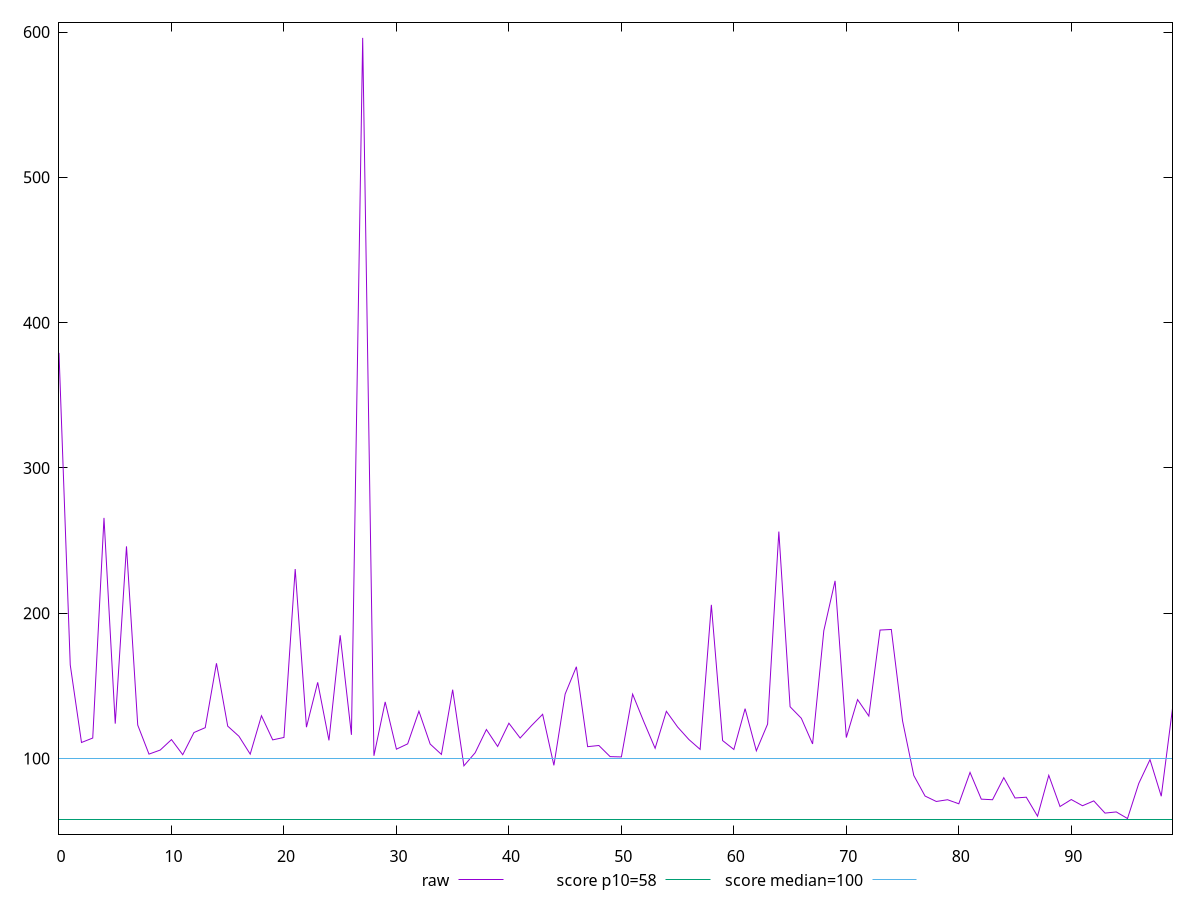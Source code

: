 reset

$raw <<EOF
0 379.20000000000005
1 164.39999999999978
2 110.99999999999977
3 114.06666666666666
4 265.6
5 123.99999999999977
6 246
7 123
8 103
9 105.80000000000001
10 113
11 102.60000000000025
12 117.86666666666667
13 121.20000000000002
14 165.53333333333336
15 122.26666666666667
16 115.26666666666668
17 103
18 129.39999999999978
19 112.80000000000001
20 114.46666666666667
21 230.4
22 121.53333333333335
23 152.40000000000003
24 112.46666666666667
25 184.79999999999964
26 116.26666666666668
27 595.9999999999993
28 101.86666666666667
29 138.93333333333334
30 106.4
31 110.06666666666666
32 132.53333333333336
33 109.93333333333334
34 102.80000000000001
35 147.3333333333331
36 94.93333333333334
37 103.93333333333334
38 119.93333333333334
39 108.26666666666667
40 124.26666666666668
41 114.06666666666666
42 122.53333333333335
43 130.4
44 95.26666666666668
45 144.33333333333334
46 163.1333333333331
47 108.13333333333334
48 108.93333333333334
49 101.26666666666642
50 101.06666666666668
51 144.26666666666665
52 125.2
53 107
54 132.46666666666667
55 121.66666666666666
56 113.06666666666666
57 106.26666666666667
58 205.73333333333335
59 112.33333333333334
60 106.2
61 134.26666666666665
62 105.26666666666668
63 123.66666666666667
64 256.20000000000005
65 135.6
66 127.66666666666667
67 110
68 188
69 222.26666666666642
70 114.4
71 140.53333333333333
72 129.19999999999965
73 188.39999999999964
74 188.8000000000005
75 125.86666666666667
76 88.26666666666667
77 74.13333333333382
78 70.4
79 71.60000000000001
80 68.79999999999927
81 90.4
82 72
83 71.60000000000001
84 86.79999999999855
85 72.8
86 73.33333333333334
87 60.26666666666668
88 88.4
89 66.93333333333334
90 71.7333333333343
91 67.46666666666667
92 70.79999999999927
93 62.400000000000006
94 63.19999999999953
95 58.66666666666763
96 82.80000000000074
97 99.19999999999928
98 74
99 134.4
EOF

set key outside below
set xrange [0:99]
set yrange [47.920000000001:606.746666666666]
set trange [47.920000000001:606.746666666666]
set terminal svg size 640, 500 enhanced background rgb 'white'
set output "reprap/estimated-input-latency/samples/pages/raw/values.svg"

plot $raw title "raw" with line, \
     58 title "score p10=58", \
     100 title "score median=100"

reset
